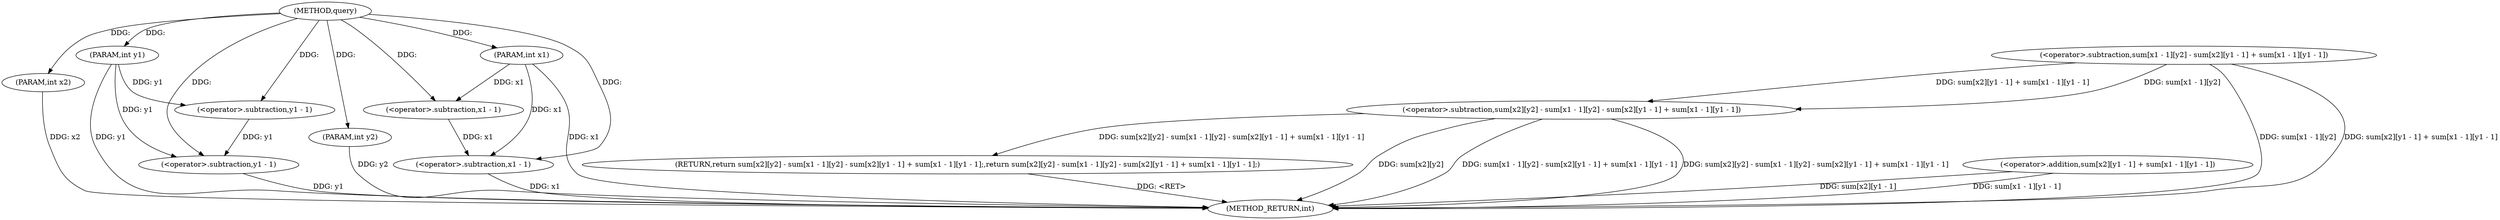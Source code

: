 digraph "query" {  
"1000102" [label = "(METHOD,query)" ]
"1000140" [label = "(METHOD_RETURN,int)" ]
"1000103" [label = "(PARAM,int x1)" ]
"1000104" [label = "(PARAM,int y1)" ]
"1000105" [label = "(PARAM,int x2)" ]
"1000106" [label = "(PARAM,int y2)" ]
"1000108" [label = "(RETURN,return sum[x2][y2] - sum[x1 - 1][y2] - sum[x2][y1 - 1] + sum[x1 - 1][y1 - 1];,return sum[x2][y2] - sum[x1 - 1][y2] - sum[x2][y1 - 1] + sum[x1 - 1][y1 - 1];)" ]
"1000109" [label = "(<operator>.subtraction,sum[x2][y2] - sum[x1 - 1][y2] - sum[x2][y1 - 1] + sum[x1 - 1][y1 - 1])" ]
"1000115" [label = "(<operator>.subtraction,sum[x1 - 1][y2] - sum[x2][y1 - 1] + sum[x1 - 1][y1 - 1])" ]
"1000123" [label = "(<operator>.addition,sum[x2][y1 - 1] + sum[x1 - 1][y1 - 1])" ]
"1000119" [label = "(<operator>.subtraction,x1 - 1)" ]
"1000128" [label = "(<operator>.subtraction,y1 - 1)" ]
"1000137" [label = "(<operator>.subtraction,y1 - 1)" ]
"1000134" [label = "(<operator>.subtraction,x1 - 1)" ]
  "1000108" -> "1000140"  [ label = "DDG: <RET>"] 
  "1000103" -> "1000140"  [ label = "DDG: x1"] 
  "1000104" -> "1000140"  [ label = "DDG: y1"] 
  "1000105" -> "1000140"  [ label = "DDG: x2"] 
  "1000106" -> "1000140"  [ label = "DDG: y2"] 
  "1000109" -> "1000140"  [ label = "DDG: sum[x2][y2]"] 
  "1000115" -> "1000140"  [ label = "DDG: sum[x1 - 1][y2]"] 
  "1000123" -> "1000140"  [ label = "DDG: sum[x2][y1 - 1]"] 
  "1000134" -> "1000140"  [ label = "DDG: x1"] 
  "1000137" -> "1000140"  [ label = "DDG: y1"] 
  "1000123" -> "1000140"  [ label = "DDG: sum[x1 - 1][y1 - 1]"] 
  "1000115" -> "1000140"  [ label = "DDG: sum[x2][y1 - 1] + sum[x1 - 1][y1 - 1]"] 
  "1000109" -> "1000140"  [ label = "DDG: sum[x1 - 1][y2] - sum[x2][y1 - 1] + sum[x1 - 1][y1 - 1]"] 
  "1000109" -> "1000140"  [ label = "DDG: sum[x2][y2] - sum[x1 - 1][y2] - sum[x2][y1 - 1] + sum[x1 - 1][y1 - 1]"] 
  "1000102" -> "1000103"  [ label = "DDG: "] 
  "1000102" -> "1000104"  [ label = "DDG: "] 
  "1000102" -> "1000105"  [ label = "DDG: "] 
  "1000102" -> "1000106"  [ label = "DDG: "] 
  "1000109" -> "1000108"  [ label = "DDG: sum[x2][y2] - sum[x1 - 1][y2] - sum[x2][y1 - 1] + sum[x1 - 1][y1 - 1]"] 
  "1000115" -> "1000109"  [ label = "DDG: sum[x2][y1 - 1] + sum[x1 - 1][y1 - 1]"] 
  "1000115" -> "1000109"  [ label = "DDG: sum[x1 - 1][y2]"] 
  "1000103" -> "1000119"  [ label = "DDG: x1"] 
  "1000102" -> "1000119"  [ label = "DDG: "] 
  "1000104" -> "1000128"  [ label = "DDG: y1"] 
  "1000102" -> "1000128"  [ label = "DDG: "] 
  "1000128" -> "1000137"  [ label = "DDG: y1"] 
  "1000104" -> "1000137"  [ label = "DDG: y1"] 
  "1000102" -> "1000137"  [ label = "DDG: "] 
  "1000119" -> "1000134"  [ label = "DDG: x1"] 
  "1000103" -> "1000134"  [ label = "DDG: x1"] 
  "1000102" -> "1000134"  [ label = "DDG: "] 
}
